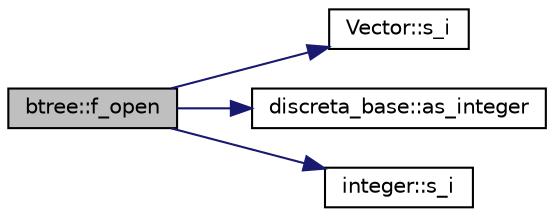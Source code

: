digraph "btree::f_open"
{
  edge [fontname="Helvetica",fontsize="10",labelfontname="Helvetica",labelfontsize="10"];
  node [fontname="Helvetica",fontsize="10",shape=record];
  rankdir="LR";
  Node953 [label="btree::f_open",height=0.2,width=0.4,color="black", fillcolor="grey75", style="filled", fontcolor="black"];
  Node953 -> Node954 [color="midnightblue",fontsize="10",style="solid",fontname="Helvetica"];
  Node954 [label="Vector::s_i",height=0.2,width=0.4,color="black", fillcolor="white", style="filled",URL="$d5/db2/class_vector.html#a1c4fe1752523df8119f70dd550244871"];
  Node953 -> Node955 [color="midnightblue",fontsize="10",style="solid",fontname="Helvetica"];
  Node955 [label="discreta_base::as_integer",height=0.2,width=0.4,color="black", fillcolor="white", style="filled",URL="$d7/d71/classdiscreta__base.html#a00d7691eaf874fd283d942692fe8dd26"];
  Node953 -> Node956 [color="midnightblue",fontsize="10",style="solid",fontname="Helvetica"];
  Node956 [label="integer::s_i",height=0.2,width=0.4,color="black", fillcolor="white", style="filled",URL="$d0/de5/classinteger.html#adf28e9f94d4c844adaa950deeb80b904"];
}
